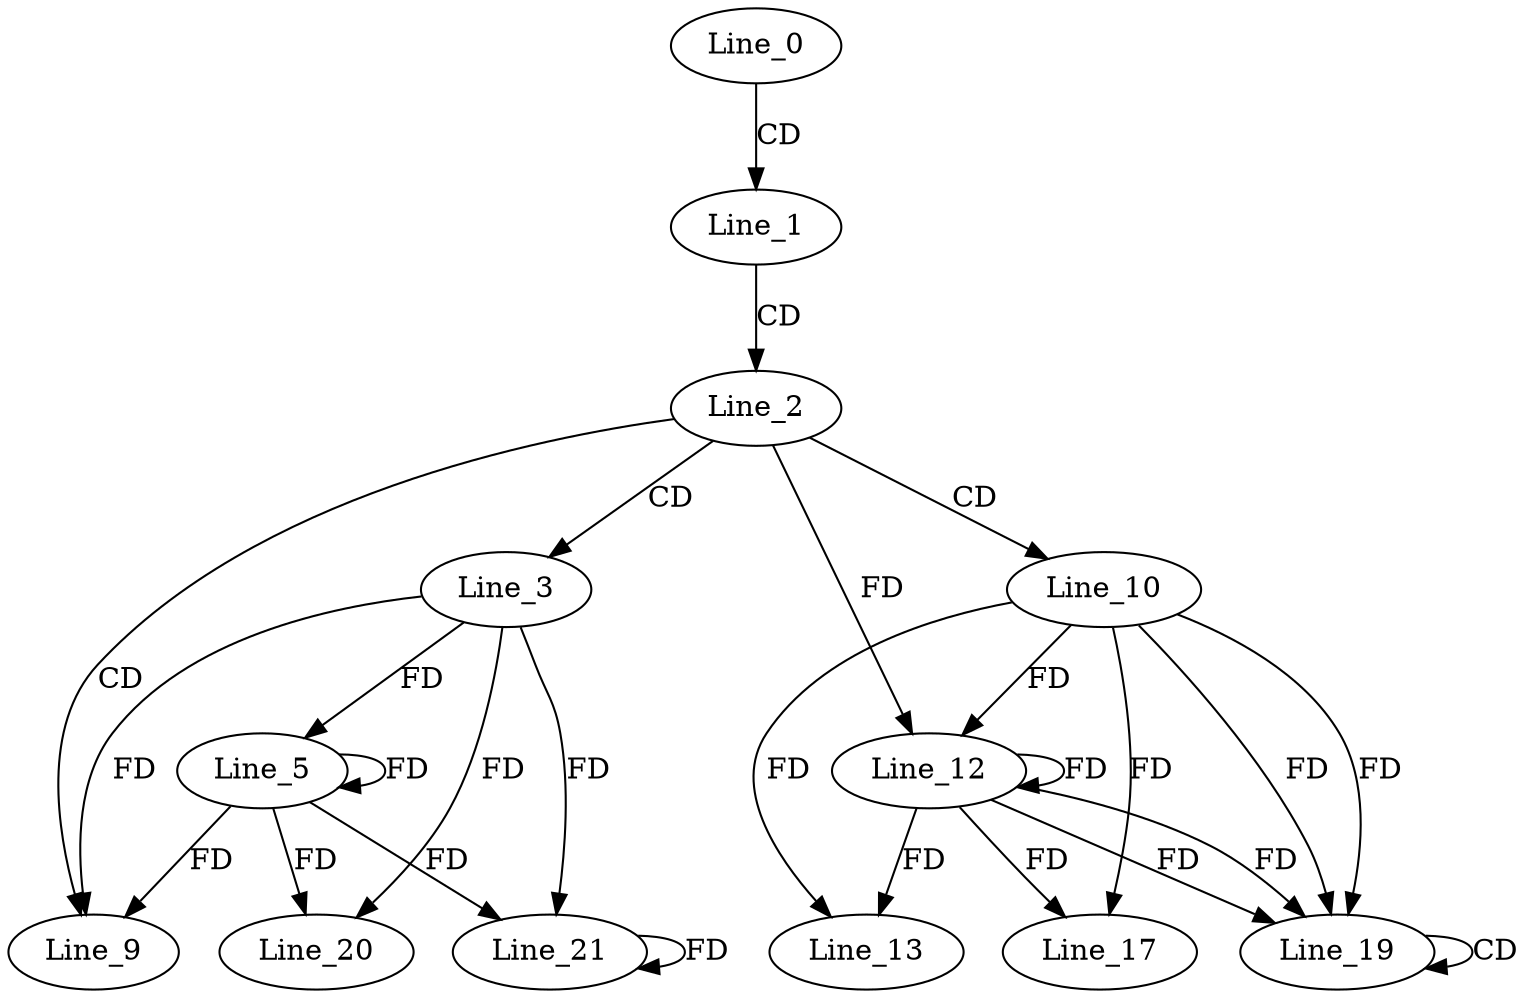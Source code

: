 digraph G {
  Line_0;
  Line_1;
  Line_2;
  Line_3;
  Line_5;
  Line_9;
  Line_10;
  Line_12;
  Line_12;
  Line_13;
  Line_17;
  Line_19;
  Line_19;
  Line_20;
  Line_21;
  Line_0 -> Line_1 [ label="CD" ];
  Line_1 -> Line_2 [ label="CD" ];
  Line_2 -> Line_3 [ label="CD" ];
  Line_3 -> Line_5 [ label="FD" ];
  Line_5 -> Line_5 [ label="FD" ];
  Line_2 -> Line_9 [ label="CD" ];
  Line_3 -> Line_9 [ label="FD" ];
  Line_5 -> Line_9 [ label="FD" ];
  Line_2 -> Line_10 [ label="CD" ];
  Line_10 -> Line_12 [ label="FD" ];
  Line_12 -> Line_12 [ label="FD" ];
  Line_2 -> Line_12 [ label="FD" ];
  Line_10 -> Line_13 [ label="FD" ];
  Line_12 -> Line_13 [ label="FD" ];
  Line_10 -> Line_17 [ label="FD" ];
  Line_12 -> Line_17 [ label="FD" ];
  Line_10 -> Line_19 [ label="FD" ];
  Line_12 -> Line_19 [ label="FD" ];
  Line_19 -> Line_19 [ label="CD" ];
  Line_10 -> Line_19 [ label="FD" ];
  Line_12 -> Line_19 [ label="FD" ];
  Line_3 -> Line_20 [ label="FD" ];
  Line_5 -> Line_20 [ label="FD" ];
  Line_3 -> Line_21 [ label="FD" ];
  Line_5 -> Line_21 [ label="FD" ];
  Line_21 -> Line_21 [ label="FD" ];
}
